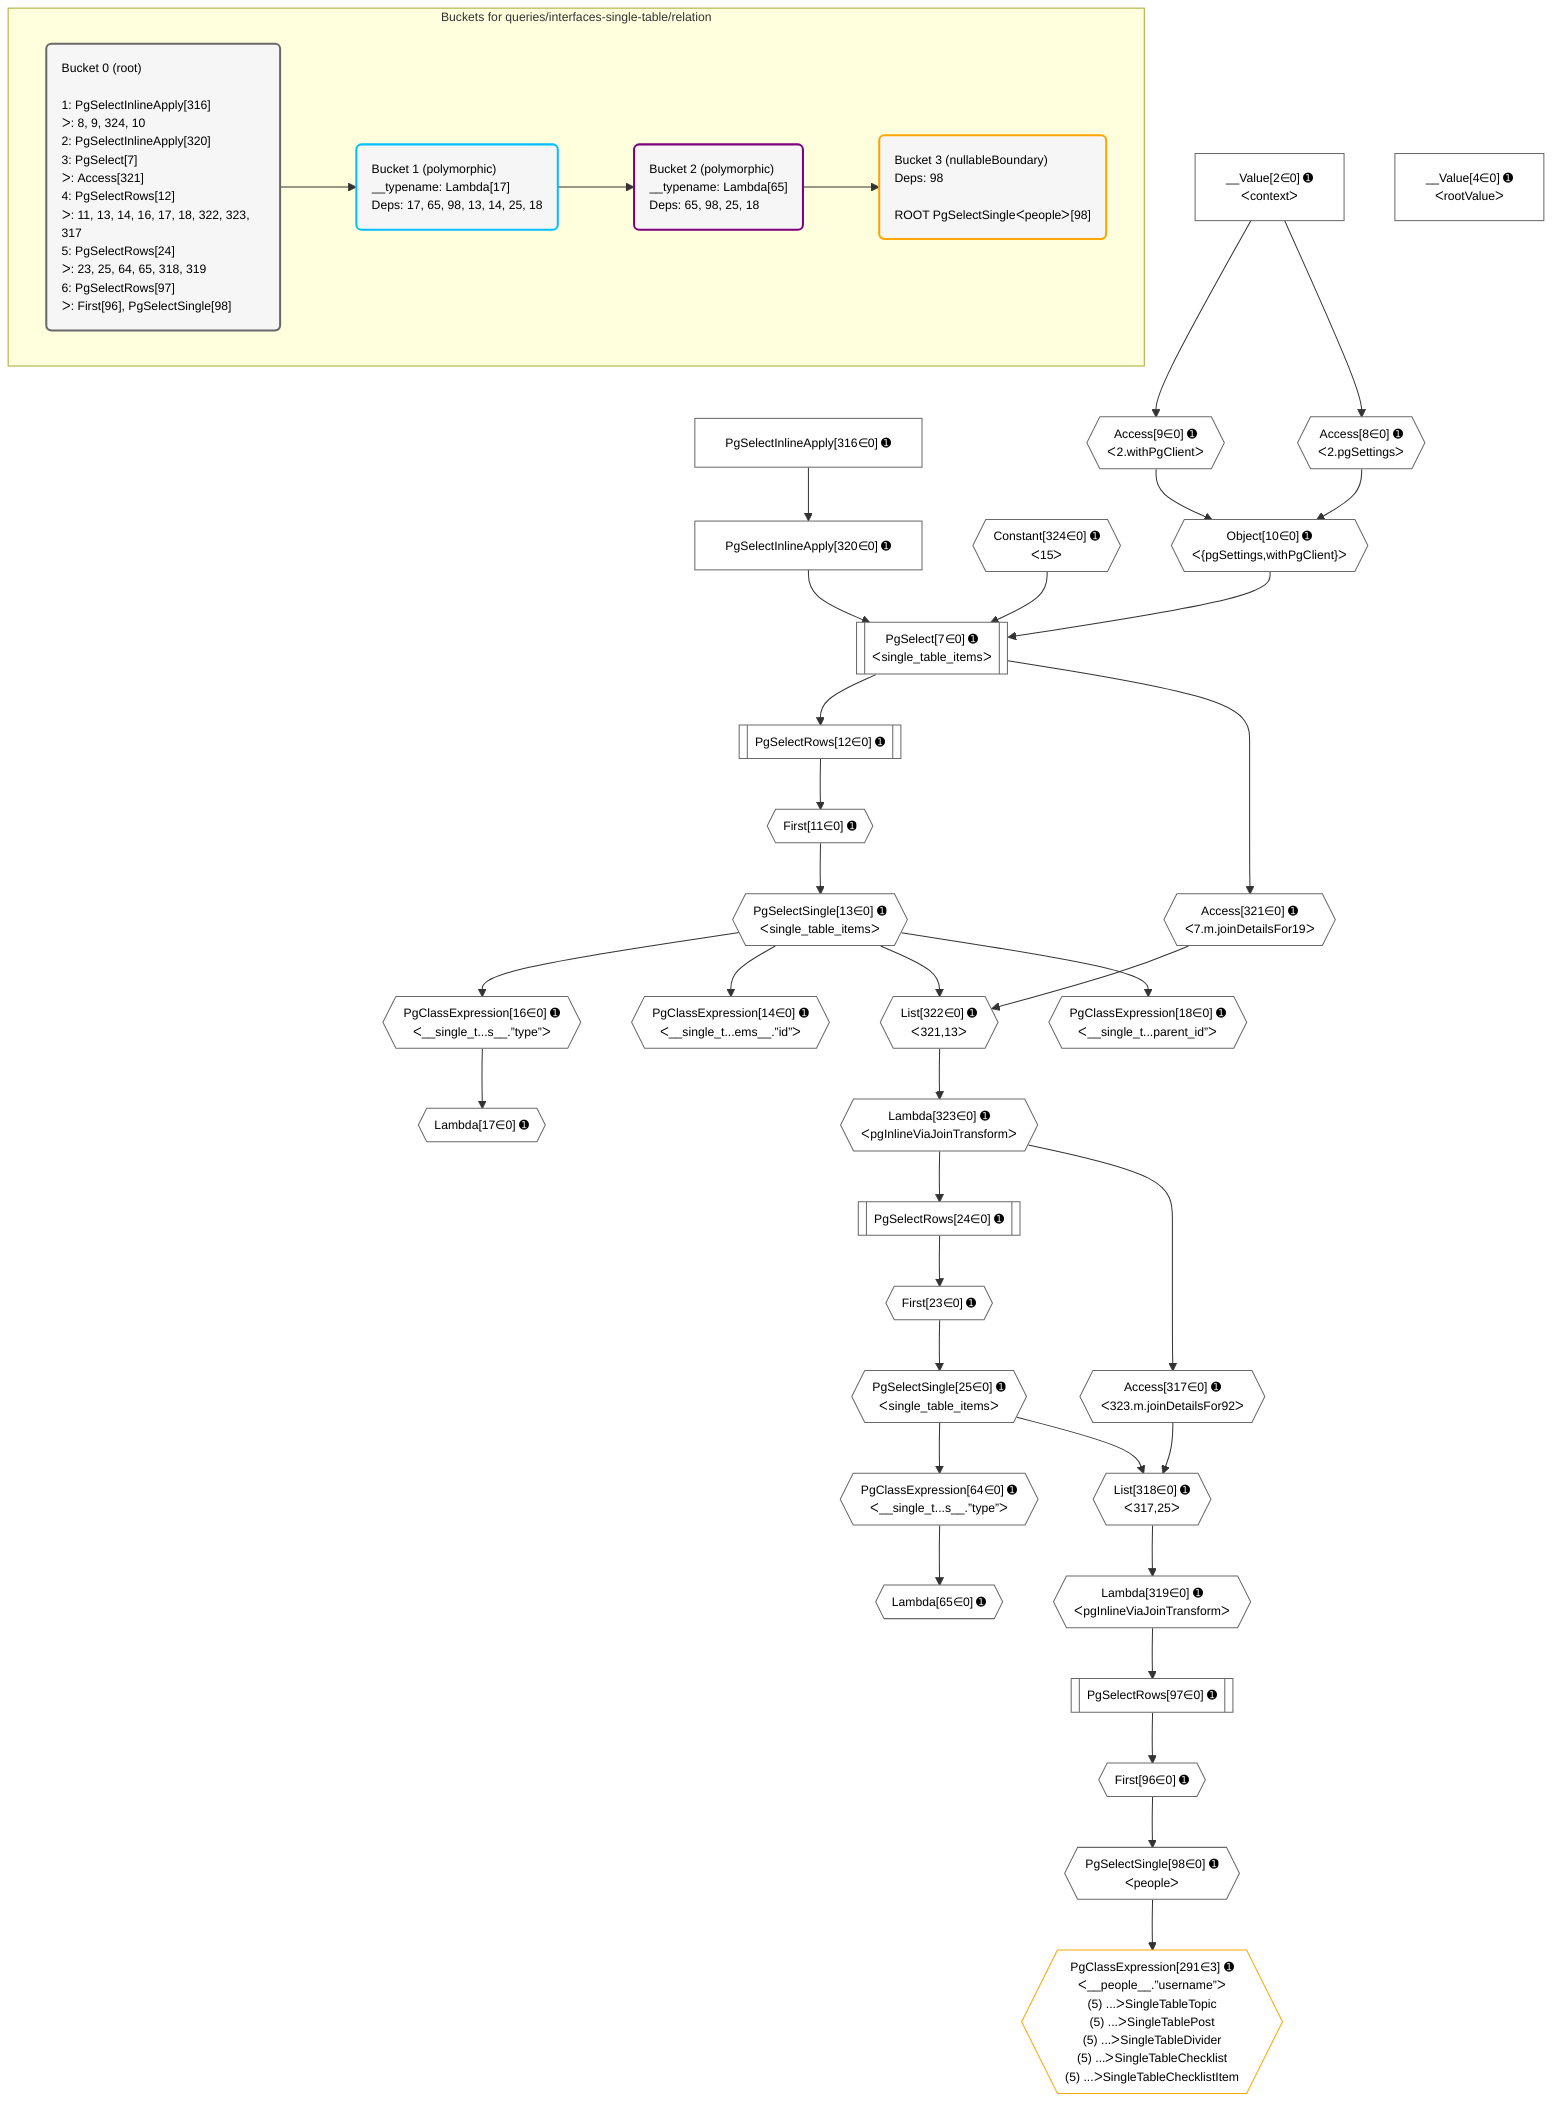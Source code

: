 %%{init: {'themeVariables': { 'fontSize': '12px'}}}%%
graph TD
    classDef path fill:#eee,stroke:#000,color:#000
    classDef plan fill:#fff,stroke-width:1px,color:#000
    classDef itemplan fill:#fff,stroke-width:2px,color:#000
    classDef unbatchedplan fill:#dff,stroke-width:1px,color:#000
    classDef sideeffectplan fill:#fcc,stroke-width:2px,color:#000
    classDef bucket fill:#f6f6f6,color:#000,stroke-width:2px,text-align:left

    subgraph "Buckets for queries/interfaces-single-table/relation"
    Bucket0("Bucket 0 (root)<br /><br />1: PgSelectInlineApply[316]<br />ᐳ: 8, 9, 324, 10<br />2: PgSelectInlineApply[320]<br />3: PgSelect[7]<br />ᐳ: Access[321]<br />4: PgSelectRows[12]<br />ᐳ: 11, 13, 14, 16, 17, 18, 322, 323, 317<br />5: PgSelectRows[24]<br />ᐳ: 23, 25, 64, 65, 318, 319<br />6: PgSelectRows[97]<br />ᐳ: First[96], PgSelectSingle[98]"):::bucket
    Bucket1("Bucket 1 (polymorphic)<br />__typename: Lambda[17]<br />Deps: 17, 65, 98, 13, 14, 25, 18"):::bucket
    Bucket2("Bucket 2 (polymorphic)<br />__typename: Lambda[65]<br />Deps: 65, 98, 25, 18"):::bucket
    Bucket3("Bucket 3 (nullableBoundary)<br />Deps: 98<br /><br />ROOT PgSelectSingleᐸpeopleᐳ[98]"):::bucket
    end
    Bucket0 --> Bucket1
    Bucket1 --> Bucket2
    Bucket2 --> Bucket3

    %% plan dependencies
    PgSelect7[["PgSelect[7∈0] ➊<br />ᐸsingle_table_itemsᐳ"]]:::plan
    Object10{{"Object[10∈0] ➊<br />ᐸ{pgSettings,withPgClient}ᐳ"}}:::plan
    Constant324{{"Constant[324∈0] ➊<br />ᐸ15ᐳ"}}:::plan
    PgSelectInlineApply320["PgSelectInlineApply[320∈0] ➊"]:::plan
    Object10 & Constant324 & PgSelectInlineApply320 --> PgSelect7
    Access8{{"Access[8∈0] ➊<br />ᐸ2.pgSettingsᐳ"}}:::plan
    Access9{{"Access[9∈0] ➊<br />ᐸ2.withPgClientᐳ"}}:::plan
    Access8 & Access9 --> Object10
    List318{{"List[318∈0] ➊<br />ᐸ317,25ᐳ"}}:::plan
    Access317{{"Access[317∈0] ➊<br />ᐸ323.m.joinDetailsFor92ᐳ"}}:::plan
    PgSelectSingle25{{"PgSelectSingle[25∈0] ➊<br />ᐸsingle_table_itemsᐳ"}}:::plan
    Access317 & PgSelectSingle25 --> List318
    List322{{"List[322∈0] ➊<br />ᐸ321,13ᐳ"}}:::plan
    Access321{{"Access[321∈0] ➊<br />ᐸ7.m.joinDetailsFor19ᐳ"}}:::plan
    PgSelectSingle13{{"PgSelectSingle[13∈0] ➊<br />ᐸsingle_table_itemsᐳ"}}:::plan
    Access321 & PgSelectSingle13 --> List322
    __Value2["__Value[2∈0] ➊<br />ᐸcontextᐳ"]:::plan
    __Value2 --> Access8
    __Value2 --> Access9
    First11{{"First[11∈0] ➊"}}:::plan
    PgSelectRows12[["PgSelectRows[12∈0] ➊"]]:::plan
    PgSelectRows12 --> First11
    PgSelect7 --> PgSelectRows12
    First11 --> PgSelectSingle13
    PgClassExpression14{{"PgClassExpression[14∈0] ➊<br />ᐸ__single_t...ems__.”id”ᐳ"}}:::plan
    PgSelectSingle13 --> PgClassExpression14
    PgClassExpression16{{"PgClassExpression[16∈0] ➊<br />ᐸ__single_t...s__.”type”ᐳ"}}:::plan
    PgSelectSingle13 --> PgClassExpression16
    Lambda17{{"Lambda[17∈0] ➊"}}:::plan
    PgClassExpression16 --> Lambda17
    PgClassExpression18{{"PgClassExpression[18∈0] ➊<br />ᐸ__single_t...parent_id”ᐳ"}}:::plan
    PgSelectSingle13 --> PgClassExpression18
    First23{{"First[23∈0] ➊"}}:::plan
    PgSelectRows24[["PgSelectRows[24∈0] ➊"]]:::plan
    PgSelectRows24 --> First23
    Lambda323{{"Lambda[323∈0] ➊<br />ᐸpgInlineViaJoinTransformᐳ"}}:::plan
    Lambda323 --> PgSelectRows24
    First23 --> PgSelectSingle25
    PgClassExpression64{{"PgClassExpression[64∈0] ➊<br />ᐸ__single_t...s__.”type”ᐳ"}}:::plan
    PgSelectSingle25 --> PgClassExpression64
    Lambda65{{"Lambda[65∈0] ➊"}}:::plan
    PgClassExpression64 --> Lambda65
    First96{{"First[96∈0] ➊"}}:::plan
    PgSelectRows97[["PgSelectRows[97∈0] ➊"]]:::plan
    PgSelectRows97 --> First96
    Lambda319{{"Lambda[319∈0] ➊<br />ᐸpgInlineViaJoinTransformᐳ"}}:::plan
    Lambda319 --> PgSelectRows97
    PgSelectSingle98{{"PgSelectSingle[98∈0] ➊<br />ᐸpeopleᐳ"}}:::plan
    First96 --> PgSelectSingle98
    Lambda323 --> Access317
    List318 --> Lambda319
    PgSelectInlineApply316["PgSelectInlineApply[316∈0] ➊"]:::plan
    PgSelectInlineApply316 --> PgSelectInlineApply320
    PgSelect7 --> Access321
    List322 --> Lambda323
    __Value4["__Value[4∈0] ➊<br />ᐸrootValueᐳ"]:::plan
    PgClassExpression291{{"PgClassExpression[291∈3] ➊<br />ᐸ__people__.”username”ᐳ<br />(5) ...ᐳSingleTableTopic<br />(5) ...ᐳSingleTablePost<br />(5) ...ᐳSingleTableDivider<br />(5) ...ᐳSingleTableChecklist<br />(5) ...ᐳSingleTableChecklistItem"}}:::plan
    PgSelectSingle98 --> PgClassExpression291

    %% define steps
    classDef bucket0 stroke:#696969
    class Bucket0,__Value2,__Value4,PgSelect7,Access8,Access9,Object10,First11,PgSelectRows12,PgSelectSingle13,PgClassExpression14,PgClassExpression16,Lambda17,PgClassExpression18,First23,PgSelectRows24,PgSelectSingle25,PgClassExpression64,Lambda65,First96,PgSelectRows97,PgSelectSingle98,PgSelectInlineApply316,Access317,List318,Lambda319,PgSelectInlineApply320,Access321,List322,Lambda323,Constant324 bucket0
    classDef bucket1 stroke:#00bfff
    class Bucket1 bucket1
    classDef bucket2 stroke:#7f007f
    class Bucket2 bucket2
    classDef bucket3 stroke:#ffa500
    class Bucket3,PgClassExpression291 bucket3